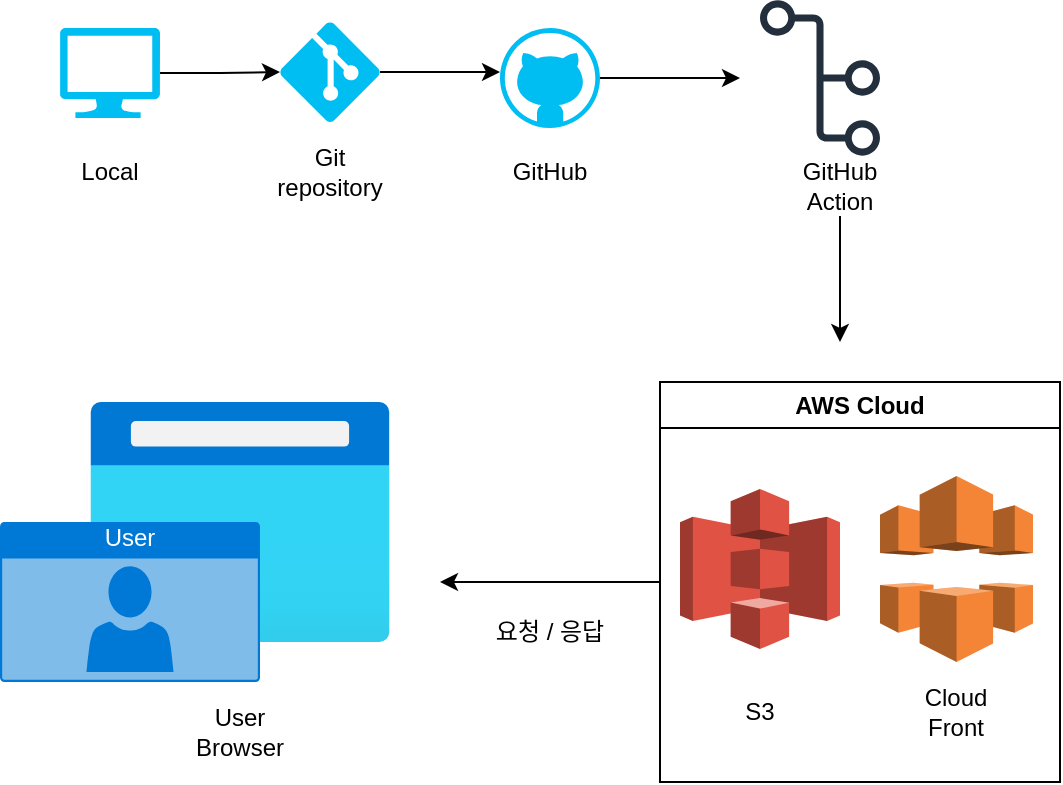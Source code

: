<mxfile version="26.0.15">
  <diagram name="Page-1" id="qU4_uSaYVtg8SpXWaZtY">
    <mxGraphModel dx="2074" dy="1047" grid="1" gridSize="10" guides="1" tooltips="1" connect="1" arrows="1" fold="1" page="1" pageScale="1" pageWidth="850" pageHeight="1100" math="0" shadow="0">
      <root>
        <mxCell id="0" />
        <mxCell id="1" parent="0" />
        <mxCell id="Y_ei04VsI1s3eIdMdrZa-6" value="" style="edgeStyle=orthogonalEdgeStyle;rounded=0;orthogonalLoop=1;jettySize=auto;html=1;" edge="1" parent="1" source="Y_ei04VsI1s3eIdMdrZa-1">
          <mxGeometry relative="1" as="geometry">
            <mxPoint x="340" y="365" as="targetPoint" />
          </mxGeometry>
        </mxCell>
        <mxCell id="Y_ei04VsI1s3eIdMdrZa-1" value="" style="verticalLabelPosition=bottom;html=1;verticalAlign=top;align=center;strokeColor=none;fillColor=#00BEF2;shape=mxgraph.azure.git_repository;" vertex="1" parent="1">
          <mxGeometry x="230" y="340" width="50" height="50" as="geometry" />
        </mxCell>
        <mxCell id="Y_ei04VsI1s3eIdMdrZa-16" style="edgeStyle=orthogonalEdgeStyle;rounded=0;orthogonalLoop=1;jettySize=auto;html=1;" edge="1" parent="1" source="Y_ei04VsI1s3eIdMdrZa-7">
          <mxGeometry relative="1" as="geometry">
            <mxPoint x="460" y="368" as="targetPoint" />
          </mxGeometry>
        </mxCell>
        <mxCell id="Y_ei04VsI1s3eIdMdrZa-7" value="" style="verticalLabelPosition=bottom;html=1;verticalAlign=top;align=center;strokeColor=none;fillColor=#00BEF2;shape=mxgraph.azure.github_code;pointerEvents=1;" vertex="1" parent="1">
          <mxGeometry x="340" y="343" width="50" height="50" as="geometry" />
        </mxCell>
        <mxCell id="Y_ei04VsI1s3eIdMdrZa-9" value="" style="edgeStyle=orthogonalEdgeStyle;rounded=0;orthogonalLoop=1;jettySize=auto;html=1;" edge="1" parent="1" source="Y_ei04VsI1s3eIdMdrZa-8" target="Y_ei04VsI1s3eIdMdrZa-1">
          <mxGeometry relative="1" as="geometry" />
        </mxCell>
        <mxCell id="Y_ei04VsI1s3eIdMdrZa-8" value="" style="verticalLabelPosition=bottom;html=1;verticalAlign=top;align=center;strokeColor=none;fillColor=#00BEF2;shape=mxgraph.azure.computer;pointerEvents=1;" vertex="1" parent="1">
          <mxGeometry x="120" y="343" width="50" height="45" as="geometry" />
        </mxCell>
        <mxCell id="Y_ei04VsI1s3eIdMdrZa-10" value="Local" style="text;html=1;align=center;verticalAlign=middle;whiteSpace=wrap;rounded=0;" vertex="1" parent="1">
          <mxGeometry x="115" y="400" width="60" height="30" as="geometry" />
        </mxCell>
        <mxCell id="Y_ei04VsI1s3eIdMdrZa-11" value="Git repository" style="text;html=1;align=center;verticalAlign=middle;whiteSpace=wrap;rounded=0;" vertex="1" parent="1">
          <mxGeometry x="225" y="400" width="60" height="30" as="geometry" />
        </mxCell>
        <mxCell id="Y_ei04VsI1s3eIdMdrZa-13" value="GitH&lt;span style=&quot;background-color: transparent; color: light-dark(rgb(0, 0, 0), rgb(255, 255, 255));&quot;&gt;ub&lt;/span&gt;" style="text;html=1;align=center;verticalAlign=middle;whiteSpace=wrap;rounded=0;" vertex="1" parent="1">
          <mxGeometry x="335" y="400" width="60" height="30" as="geometry" />
        </mxCell>
        <mxCell id="Y_ei04VsI1s3eIdMdrZa-15" value="" style="sketch=0;outlineConnect=0;fontColor=#232F3E;gradientColor=none;fillColor=#232F3D;strokeColor=none;dashed=0;verticalLabelPosition=bottom;verticalAlign=top;align=center;html=1;fontSize=12;fontStyle=0;aspect=fixed;pointerEvents=1;shape=mxgraph.aws4.git_repository;" vertex="1" parent="1">
          <mxGeometry x="470" y="329" width="60" height="78" as="geometry" />
        </mxCell>
        <mxCell id="Y_ei04VsI1s3eIdMdrZa-18" style="edgeStyle=orthogonalEdgeStyle;rounded=0;orthogonalLoop=1;jettySize=auto;html=1;" edge="1" parent="1" source="Y_ei04VsI1s3eIdMdrZa-17">
          <mxGeometry relative="1" as="geometry">
            <mxPoint x="510" y="500" as="targetPoint" />
          </mxGeometry>
        </mxCell>
        <mxCell id="Y_ei04VsI1s3eIdMdrZa-17" value="GitHub Action" style="text;html=1;align=center;verticalAlign=middle;whiteSpace=wrap;rounded=0;" vertex="1" parent="1">
          <mxGeometry x="480" y="407" width="60" height="30" as="geometry" />
        </mxCell>
        <mxCell id="Y_ei04VsI1s3eIdMdrZa-36" style="edgeStyle=orthogonalEdgeStyle;rounded=0;orthogonalLoop=1;jettySize=auto;html=1;" edge="1" parent="1" source="Y_ei04VsI1s3eIdMdrZa-20">
          <mxGeometry relative="1" as="geometry">
            <mxPoint x="310" y="620" as="targetPoint" />
          </mxGeometry>
        </mxCell>
        <mxCell id="Y_ei04VsI1s3eIdMdrZa-20" value="AWS Cloud" style="swimlane;whiteSpace=wrap;html=1;" vertex="1" parent="1">
          <mxGeometry x="420" y="520" width="200" height="200" as="geometry" />
        </mxCell>
        <mxCell id="Y_ei04VsI1s3eIdMdrZa-19" value="" style="outlineConnect=0;dashed=0;verticalLabelPosition=bottom;verticalAlign=top;align=center;html=1;shape=mxgraph.aws3.s3;fillColor=#E05243;gradientColor=none;" vertex="1" parent="Y_ei04VsI1s3eIdMdrZa-20">
          <mxGeometry x="10" y="53.5" width="80" height="80" as="geometry" />
        </mxCell>
        <mxCell id="Y_ei04VsI1s3eIdMdrZa-22" value="" style="outlineConnect=0;dashed=0;verticalLabelPosition=bottom;verticalAlign=top;align=center;html=1;shape=mxgraph.aws3.cloudfront;fillColor=#F58536;gradientColor=none;" vertex="1" parent="Y_ei04VsI1s3eIdMdrZa-20">
          <mxGeometry x="110" y="47" width="76.5" height="93" as="geometry" />
        </mxCell>
        <mxCell id="Y_ei04VsI1s3eIdMdrZa-23" value="S3" style="text;html=1;align=center;verticalAlign=middle;whiteSpace=wrap;rounded=0;" vertex="1" parent="Y_ei04VsI1s3eIdMdrZa-20">
          <mxGeometry x="20" y="150" width="60" height="30" as="geometry" />
        </mxCell>
        <mxCell id="Y_ei04VsI1s3eIdMdrZa-24" value="Cloud Front" style="text;html=1;align=center;verticalAlign=middle;whiteSpace=wrap;rounded=0;" vertex="1" parent="Y_ei04VsI1s3eIdMdrZa-20">
          <mxGeometry x="118.25" y="150" width="60" height="30" as="geometry" />
        </mxCell>
        <mxCell id="Y_ei04VsI1s3eIdMdrZa-26" value="요청 / 응답" style="text;html=1;align=center;verticalAlign=middle;whiteSpace=wrap;rounded=0;" vertex="1" parent="1">
          <mxGeometry x="335" y="630" width="60" height="30" as="geometry" />
        </mxCell>
        <mxCell id="Y_ei04VsI1s3eIdMdrZa-32" value="" style="image;aspect=fixed;html=1;points=[];align=center;fontSize=12;image=img/lib/azure2/general/Browser.svg;" vertex="1" parent="1">
          <mxGeometry x="135" y="530" width="150" height="120" as="geometry" />
        </mxCell>
        <mxCell id="Y_ei04VsI1s3eIdMdrZa-33" value="User" style="html=1;whiteSpace=wrap;strokeColor=none;fillColor=#0079D6;labelPosition=center;verticalLabelPosition=middle;verticalAlign=top;align=center;fontSize=12;outlineConnect=0;spacingTop=-6;fontColor=#FFFFFF;sketch=0;shape=mxgraph.sitemap.user;" vertex="1" parent="1">
          <mxGeometry x="90" y="590" width="130" height="80" as="geometry" />
        </mxCell>
        <mxCell id="Y_ei04VsI1s3eIdMdrZa-37" value="User Browser" style="text;html=1;align=center;verticalAlign=middle;whiteSpace=wrap;rounded=0;" vertex="1" parent="1">
          <mxGeometry x="180" y="680" width="60" height="30" as="geometry" />
        </mxCell>
      </root>
    </mxGraphModel>
  </diagram>
</mxfile>
